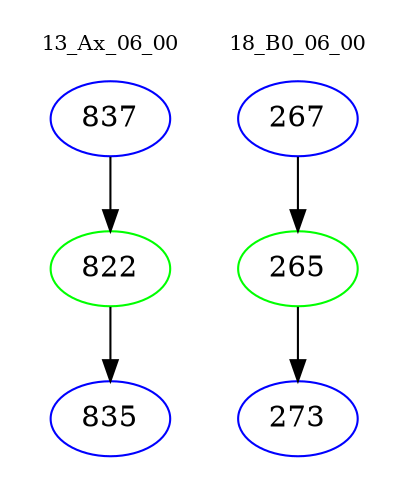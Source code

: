 digraph{
subgraph cluster_0 {
color = white
label = "13_Ax_06_00";
fontsize=10;
T0_837 [label="837", color="blue"]
T0_837 -> T0_822 [color="black"]
T0_822 [label="822", color="green"]
T0_822 -> T0_835 [color="black"]
T0_835 [label="835", color="blue"]
}
subgraph cluster_1 {
color = white
label = "18_B0_06_00";
fontsize=10;
T1_267 [label="267", color="blue"]
T1_267 -> T1_265 [color="black"]
T1_265 [label="265", color="green"]
T1_265 -> T1_273 [color="black"]
T1_273 [label="273", color="blue"]
}
}
